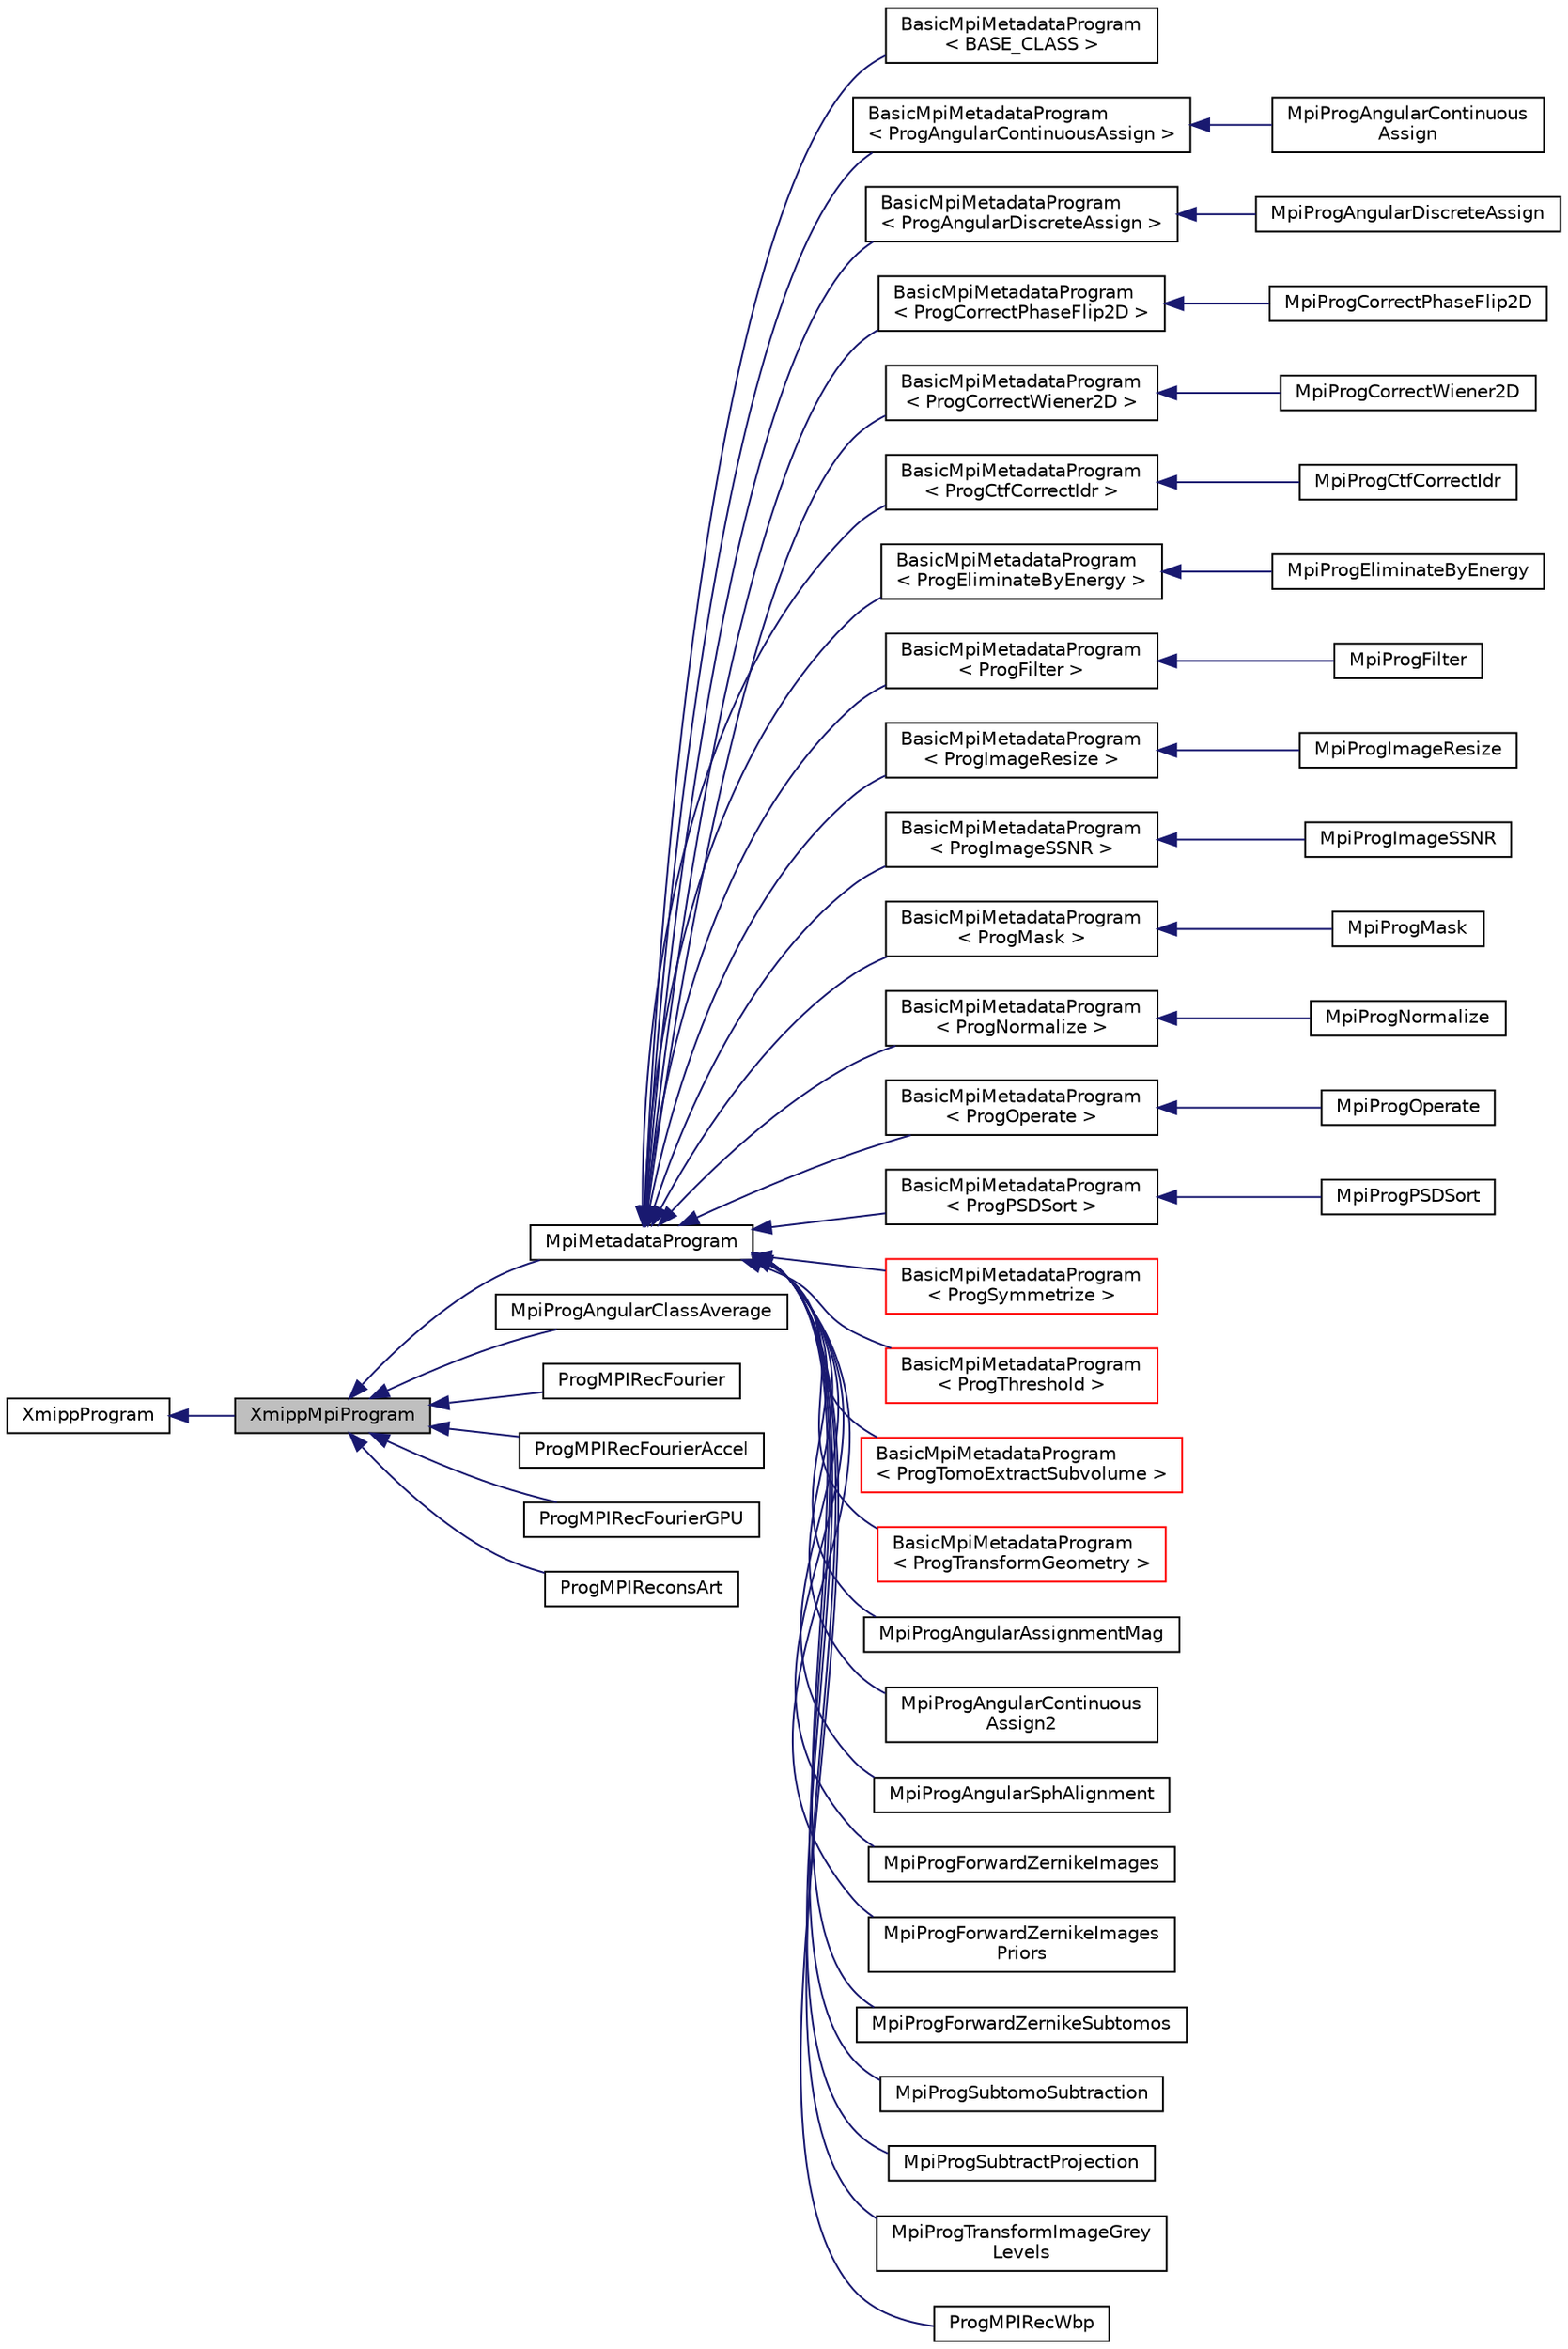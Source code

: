 digraph "XmippMpiProgram"
{
  edge [fontname="Helvetica",fontsize="10",labelfontname="Helvetica",labelfontsize="10"];
  node [fontname="Helvetica",fontsize="10",shape=record];
  rankdir="LR";
  Node0 [label="XmippMpiProgram",height=0.2,width=0.4,color="black", fillcolor="grey75", style="filled", fontcolor="black"];
  Node1 -> Node0 [dir="back",color="midnightblue",fontsize="10",style="solid",fontname="Helvetica"];
  Node1 [label="XmippProgram",height=0.2,width=0.4,color="black", fillcolor="white", style="filled",URL="$classXmippProgram.html"];
  Node0 -> Node2 [dir="back",color="midnightblue",fontsize="10",style="solid",fontname="Helvetica"];
  Node2 [label="MpiMetadataProgram",height=0.2,width=0.4,color="black", fillcolor="white", style="filled",URL="$classMpiMetadataProgram.html"];
  Node2 -> Node3 [dir="back",color="midnightblue",fontsize="10",style="solid",fontname="Helvetica"];
  Node3 [label="BasicMpiMetadataProgram\l\< BASE_CLASS \>",height=0.2,width=0.4,color="black", fillcolor="white", style="filled",URL="$classBasicMpiMetadataProgram.html"];
  Node2 -> Node4 [dir="back",color="midnightblue",fontsize="10",style="solid",fontname="Helvetica"];
  Node4 [label="BasicMpiMetadataProgram\l\< ProgAngularContinuousAssign \>",height=0.2,width=0.4,color="black", fillcolor="white", style="filled",URL="$classBasicMpiMetadataProgram.html"];
  Node4 -> Node5 [dir="back",color="midnightblue",fontsize="10",style="solid",fontname="Helvetica"];
  Node5 [label="MpiProgAngularContinuous\lAssign",height=0.2,width=0.4,color="black", fillcolor="white", style="filled",URL="$classMpiProgAngularContinuousAssign.html"];
  Node2 -> Node6 [dir="back",color="midnightblue",fontsize="10",style="solid",fontname="Helvetica"];
  Node6 [label="BasicMpiMetadataProgram\l\< ProgAngularDiscreteAssign \>",height=0.2,width=0.4,color="black", fillcolor="white", style="filled",URL="$classBasicMpiMetadataProgram.html"];
  Node6 -> Node7 [dir="back",color="midnightblue",fontsize="10",style="solid",fontname="Helvetica"];
  Node7 [label="MpiProgAngularDiscreteAssign",height=0.2,width=0.4,color="black", fillcolor="white", style="filled",URL="$classMpiProgAngularDiscreteAssign.html"];
  Node2 -> Node8 [dir="back",color="midnightblue",fontsize="10",style="solid",fontname="Helvetica"];
  Node8 [label="BasicMpiMetadataProgram\l\< ProgCorrectPhaseFlip2D \>",height=0.2,width=0.4,color="black", fillcolor="white", style="filled",URL="$classBasicMpiMetadataProgram.html"];
  Node8 -> Node9 [dir="back",color="midnightblue",fontsize="10",style="solid",fontname="Helvetica"];
  Node9 [label="MpiProgCorrectPhaseFlip2D",height=0.2,width=0.4,color="black", fillcolor="white", style="filled",URL="$classMpiProgCorrectPhaseFlip2D.html"];
  Node2 -> Node10 [dir="back",color="midnightblue",fontsize="10",style="solid",fontname="Helvetica"];
  Node10 [label="BasicMpiMetadataProgram\l\< ProgCorrectWiener2D \>",height=0.2,width=0.4,color="black", fillcolor="white", style="filled",URL="$classBasicMpiMetadataProgram.html"];
  Node10 -> Node11 [dir="back",color="midnightblue",fontsize="10",style="solid",fontname="Helvetica"];
  Node11 [label="MpiProgCorrectWiener2D",height=0.2,width=0.4,color="black", fillcolor="white", style="filled",URL="$classMpiProgCorrectWiener2D.html"];
  Node2 -> Node12 [dir="back",color="midnightblue",fontsize="10",style="solid",fontname="Helvetica"];
  Node12 [label="BasicMpiMetadataProgram\l\< ProgCtfCorrectIdr \>",height=0.2,width=0.4,color="black", fillcolor="white", style="filled",URL="$classBasicMpiMetadataProgram.html"];
  Node12 -> Node13 [dir="back",color="midnightblue",fontsize="10",style="solid",fontname="Helvetica"];
  Node13 [label="MpiProgCtfCorrectIdr",height=0.2,width=0.4,color="black", fillcolor="white", style="filled",URL="$classMpiProgCtfCorrectIdr.html"];
  Node2 -> Node14 [dir="back",color="midnightblue",fontsize="10",style="solid",fontname="Helvetica"];
  Node14 [label="BasicMpiMetadataProgram\l\< ProgEliminateByEnergy \>",height=0.2,width=0.4,color="black", fillcolor="white", style="filled",URL="$classBasicMpiMetadataProgram.html"];
  Node14 -> Node15 [dir="back",color="midnightblue",fontsize="10",style="solid",fontname="Helvetica"];
  Node15 [label="MpiProgEliminateByEnergy",height=0.2,width=0.4,color="black", fillcolor="white", style="filled",URL="$classMpiProgEliminateByEnergy.html"];
  Node2 -> Node16 [dir="back",color="midnightblue",fontsize="10",style="solid",fontname="Helvetica"];
  Node16 [label="BasicMpiMetadataProgram\l\< ProgFilter \>",height=0.2,width=0.4,color="black", fillcolor="white", style="filled",URL="$classBasicMpiMetadataProgram.html"];
  Node16 -> Node17 [dir="back",color="midnightblue",fontsize="10",style="solid",fontname="Helvetica"];
  Node17 [label="MpiProgFilter",height=0.2,width=0.4,color="black", fillcolor="white", style="filled",URL="$classMpiProgFilter.html"];
  Node2 -> Node18 [dir="back",color="midnightblue",fontsize="10",style="solid",fontname="Helvetica"];
  Node18 [label="BasicMpiMetadataProgram\l\< ProgImageResize \>",height=0.2,width=0.4,color="black", fillcolor="white", style="filled",URL="$classBasicMpiMetadataProgram.html"];
  Node18 -> Node19 [dir="back",color="midnightblue",fontsize="10",style="solid",fontname="Helvetica"];
  Node19 [label="MpiProgImageResize",height=0.2,width=0.4,color="black", fillcolor="white", style="filled",URL="$classMpiProgImageResize.html"];
  Node2 -> Node20 [dir="back",color="midnightblue",fontsize="10",style="solid",fontname="Helvetica"];
  Node20 [label="BasicMpiMetadataProgram\l\< ProgImageSSNR \>",height=0.2,width=0.4,color="black", fillcolor="white", style="filled",URL="$classBasicMpiMetadataProgram.html"];
  Node20 -> Node21 [dir="back",color="midnightblue",fontsize="10",style="solid",fontname="Helvetica"];
  Node21 [label="MpiProgImageSSNR",height=0.2,width=0.4,color="black", fillcolor="white", style="filled",URL="$classMpiProgImageSSNR.html"];
  Node2 -> Node22 [dir="back",color="midnightblue",fontsize="10",style="solid",fontname="Helvetica"];
  Node22 [label="BasicMpiMetadataProgram\l\< ProgMask \>",height=0.2,width=0.4,color="black", fillcolor="white", style="filled",URL="$classBasicMpiMetadataProgram.html"];
  Node22 -> Node23 [dir="back",color="midnightblue",fontsize="10",style="solid",fontname="Helvetica"];
  Node23 [label="MpiProgMask",height=0.2,width=0.4,color="black", fillcolor="white", style="filled",URL="$classMpiProgMask.html"];
  Node2 -> Node24 [dir="back",color="midnightblue",fontsize="10",style="solid",fontname="Helvetica"];
  Node24 [label="BasicMpiMetadataProgram\l\< ProgNormalize \>",height=0.2,width=0.4,color="black", fillcolor="white", style="filled",URL="$classBasicMpiMetadataProgram.html"];
  Node24 -> Node25 [dir="back",color="midnightblue",fontsize="10",style="solid",fontname="Helvetica"];
  Node25 [label="MpiProgNormalize",height=0.2,width=0.4,color="black", fillcolor="white", style="filled",URL="$classMpiProgNormalize.html"];
  Node2 -> Node26 [dir="back",color="midnightblue",fontsize="10",style="solid",fontname="Helvetica"];
  Node26 [label="BasicMpiMetadataProgram\l\< ProgOperate \>",height=0.2,width=0.4,color="black", fillcolor="white", style="filled",URL="$classBasicMpiMetadataProgram.html"];
  Node26 -> Node27 [dir="back",color="midnightblue",fontsize="10",style="solid",fontname="Helvetica"];
  Node27 [label="MpiProgOperate",height=0.2,width=0.4,color="black", fillcolor="white", style="filled",URL="$classMpiProgOperate.html"];
  Node2 -> Node28 [dir="back",color="midnightblue",fontsize="10",style="solid",fontname="Helvetica"];
  Node28 [label="BasicMpiMetadataProgram\l\< ProgPSDSort \>",height=0.2,width=0.4,color="black", fillcolor="white", style="filled",URL="$classBasicMpiMetadataProgram.html"];
  Node28 -> Node29 [dir="back",color="midnightblue",fontsize="10",style="solid",fontname="Helvetica"];
  Node29 [label="MpiProgPSDSort",height=0.2,width=0.4,color="black", fillcolor="white", style="filled",URL="$classMpiProgPSDSort.html"];
  Node2 -> Node30 [dir="back",color="midnightblue",fontsize="10",style="solid",fontname="Helvetica"];
  Node30 [label="BasicMpiMetadataProgram\l\< ProgSymmetrize \>",height=0.2,width=0.4,color="red", fillcolor="white", style="filled",URL="$classBasicMpiMetadataProgram.html"];
  Node2 -> Node32 [dir="back",color="midnightblue",fontsize="10",style="solid",fontname="Helvetica"];
  Node32 [label="BasicMpiMetadataProgram\l\< ProgThreshold \>",height=0.2,width=0.4,color="red", fillcolor="white", style="filled",URL="$classBasicMpiMetadataProgram.html"];
  Node2 -> Node34 [dir="back",color="midnightblue",fontsize="10",style="solid",fontname="Helvetica"];
  Node34 [label="BasicMpiMetadataProgram\l\< ProgTomoExtractSubvolume \>",height=0.2,width=0.4,color="red", fillcolor="white", style="filled",URL="$classBasicMpiMetadataProgram.html"];
  Node2 -> Node36 [dir="back",color="midnightblue",fontsize="10",style="solid",fontname="Helvetica"];
  Node36 [label="BasicMpiMetadataProgram\l\< ProgTransformGeometry \>",height=0.2,width=0.4,color="red", fillcolor="white", style="filled",URL="$classBasicMpiMetadataProgram.html"];
  Node2 -> Node38 [dir="back",color="midnightblue",fontsize="10",style="solid",fontname="Helvetica"];
  Node38 [label="MpiProgAngularAssignmentMag",height=0.2,width=0.4,color="black", fillcolor="white", style="filled",URL="$classMpiProgAngularAssignmentMag.html"];
  Node2 -> Node39 [dir="back",color="midnightblue",fontsize="10",style="solid",fontname="Helvetica"];
  Node39 [label="MpiProgAngularContinuous\lAssign2",height=0.2,width=0.4,color="black", fillcolor="white", style="filled",URL="$classMpiProgAngularContinuousAssign2.html"];
  Node2 -> Node40 [dir="back",color="midnightblue",fontsize="10",style="solid",fontname="Helvetica"];
  Node40 [label="MpiProgAngularSphAlignment",height=0.2,width=0.4,color="black", fillcolor="white", style="filled",URL="$classMpiProgAngularSphAlignment.html"];
  Node2 -> Node41 [dir="back",color="midnightblue",fontsize="10",style="solid",fontname="Helvetica"];
  Node41 [label="MpiProgForwardZernikeImages",height=0.2,width=0.4,color="black", fillcolor="white", style="filled",URL="$classMpiProgForwardZernikeImages.html"];
  Node2 -> Node42 [dir="back",color="midnightblue",fontsize="10",style="solid",fontname="Helvetica"];
  Node42 [label="MpiProgForwardZernikeImages\lPriors",height=0.2,width=0.4,color="black", fillcolor="white", style="filled",URL="$classMpiProgForwardZernikeImagesPriors.html"];
  Node2 -> Node43 [dir="back",color="midnightblue",fontsize="10",style="solid",fontname="Helvetica"];
  Node43 [label="MpiProgForwardZernikeSubtomos",height=0.2,width=0.4,color="black", fillcolor="white", style="filled",URL="$classMpiProgForwardZernikeSubtomos.html"];
  Node2 -> Node44 [dir="back",color="midnightblue",fontsize="10",style="solid",fontname="Helvetica"];
  Node44 [label="MpiProgSubtomoSubtraction",height=0.2,width=0.4,color="black", fillcolor="white", style="filled",URL="$classMpiProgSubtomoSubtraction.html"];
  Node2 -> Node45 [dir="back",color="midnightblue",fontsize="10",style="solid",fontname="Helvetica"];
  Node45 [label="MpiProgSubtractProjection",height=0.2,width=0.4,color="black", fillcolor="white", style="filled",URL="$classMpiProgSubtractProjection.html"];
  Node2 -> Node46 [dir="back",color="midnightblue",fontsize="10",style="solid",fontname="Helvetica"];
  Node46 [label="MpiProgTransformImageGrey\lLevels",height=0.2,width=0.4,color="black", fillcolor="white", style="filled",URL="$classMpiProgTransformImageGreyLevels.html"];
  Node2 -> Node47 [dir="back",color="midnightblue",fontsize="10",style="solid",fontname="Helvetica"];
  Node47 [label="ProgMPIRecWbp",height=0.2,width=0.4,color="black", fillcolor="white", style="filled",URL="$classProgMPIRecWbp.html"];
  Node0 -> Node48 [dir="back",color="midnightblue",fontsize="10",style="solid",fontname="Helvetica"];
  Node48 [label="MpiProgAngularClassAverage",height=0.2,width=0.4,color="black", fillcolor="white", style="filled",URL="$classMpiProgAngularClassAverage.html"];
  Node0 -> Node49 [dir="back",color="midnightblue",fontsize="10",style="solid",fontname="Helvetica"];
  Node49 [label="ProgMPIRecFourier",height=0.2,width=0.4,color="black", fillcolor="white", style="filled",URL="$classProgMPIRecFourier.html"];
  Node0 -> Node50 [dir="back",color="midnightblue",fontsize="10",style="solid",fontname="Helvetica"];
  Node50 [label="ProgMPIRecFourierAccel",height=0.2,width=0.4,color="black", fillcolor="white", style="filled",URL="$classProgMPIRecFourierAccel.html"];
  Node0 -> Node51 [dir="back",color="midnightblue",fontsize="10",style="solid",fontname="Helvetica"];
  Node51 [label="ProgMPIRecFourierGPU",height=0.2,width=0.4,color="black", fillcolor="white", style="filled",URL="$classProgMPIRecFourierGPU.html"];
  Node0 -> Node52 [dir="back",color="midnightblue",fontsize="10",style="solid",fontname="Helvetica"];
  Node52 [label="ProgMPIReconsArt",height=0.2,width=0.4,color="black", fillcolor="white", style="filled",URL="$classProgMPIReconsArt.html"];
}
